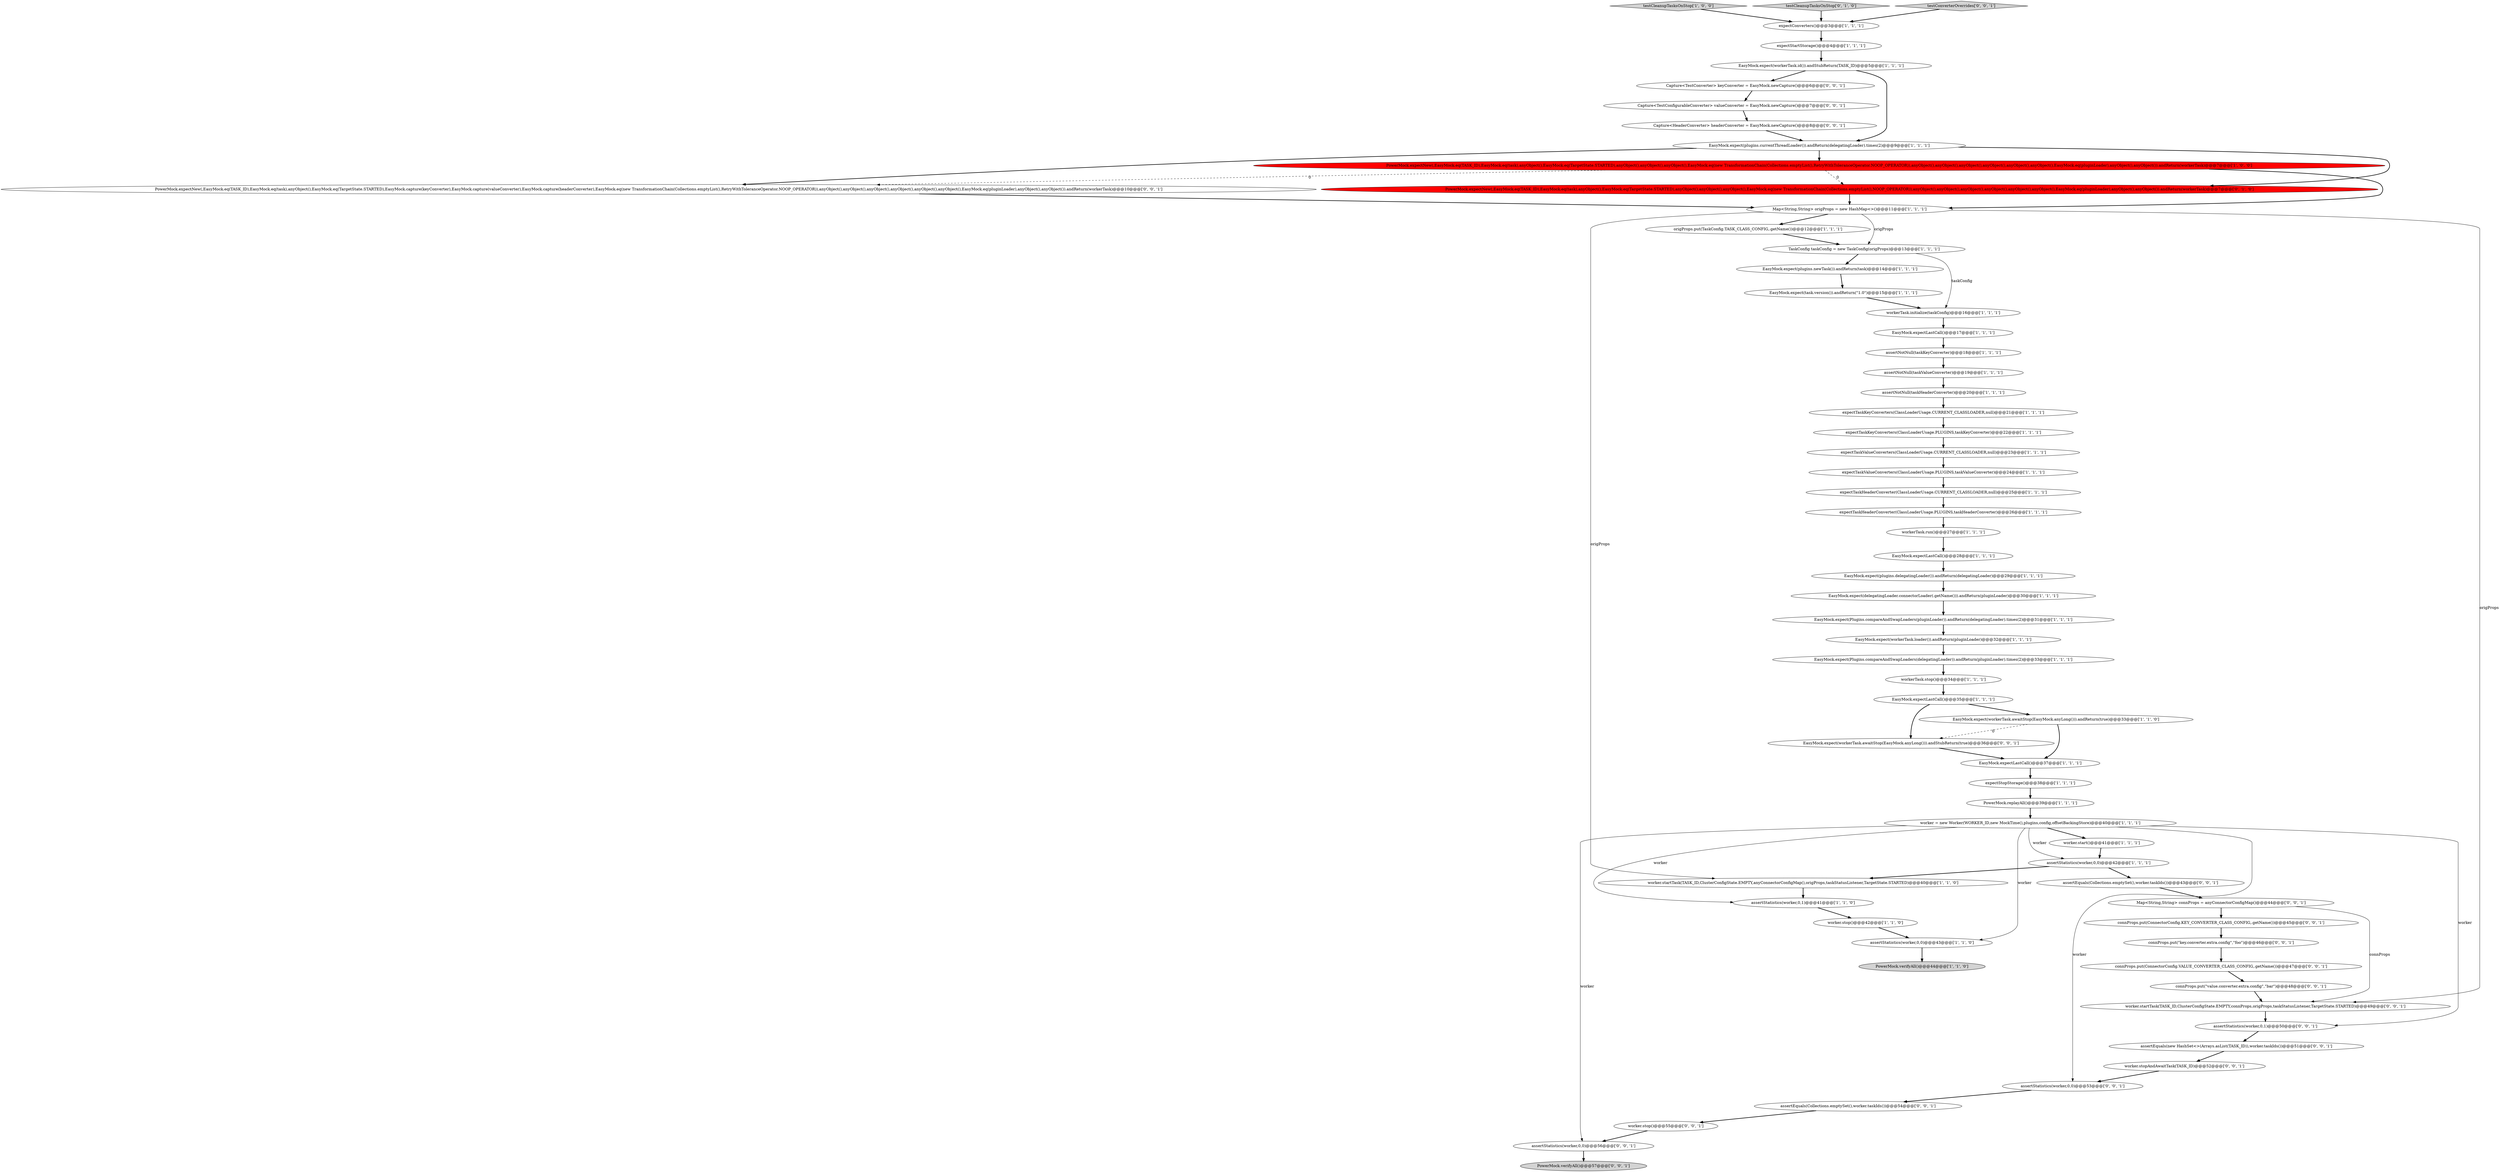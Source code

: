 digraph {
13 [style = filled, label = "assertNotNull(taskHeaderConverter)@@@20@@@['1', '1', '1']", fillcolor = white, shape = ellipse image = "AAA0AAABBB1BBB"];
15 [style = filled, label = "EasyMock.expect(workerTask.loader()).andReturn(pluginLoader)@@@32@@@['1', '1', '1']", fillcolor = white, shape = ellipse image = "AAA0AAABBB1BBB"];
39 [style = filled, label = "worker.start()@@@41@@@['1', '1', '1']", fillcolor = white, shape = ellipse image = "AAA0AAABBB1BBB"];
28 [style = filled, label = "PowerMock.expectNew(,EasyMock.eq(TASK_ID),EasyMock.eq(task),anyObject(),EasyMock.eq(TargetState.STARTED),anyObject(),anyObject(),anyObject(),EasyMock.eq(new TransformationChain(Collections.emptyList(),RetryWithToleranceOperator.NOOP_OPERATOR)),anyObject(),anyObject(),anyObject(),anyObject(),anyObject(),anyObject(),EasyMock.eq(pluginLoader),anyObject(),anyObject()).andReturn(workerTask)@@@7@@@['1', '0', '0']", fillcolor = red, shape = ellipse image = "AAA1AAABBB1BBB"];
42 [style = filled, label = "expectTaskKeyConverters(ClassLoaderUsage.CURRENT_CLASSLOADER,null)@@@21@@@['1', '1', '1']", fillcolor = white, shape = ellipse image = "AAA0AAABBB1BBB"];
32 [style = filled, label = "EasyMock.expect(plugins.currentThreadLoader()).andReturn(delegatingLoader).times(2)@@@9@@@['1', '1', '1']", fillcolor = white, shape = ellipse image = "AAA0AAABBB1BBB"];
24 [style = filled, label = "testCleanupTasksOnStop['1', '0', '0']", fillcolor = lightgray, shape = diamond image = "AAA0AAABBB1BBB"];
55 [style = filled, label = "connProps.put(ConnectorConfig.KEY_CONVERTER_CLASS_CONFIG,.getName())@@@45@@@['0', '0', '1']", fillcolor = white, shape = ellipse image = "AAA0AAABBB3BBB"];
64 [style = filled, label = "assertEquals(Collections.emptySet(),worker.taskIds())@@@43@@@['0', '0', '1']", fillcolor = white, shape = ellipse image = "AAA0AAABBB3BBB"];
10 [style = filled, label = "worker.stop()@@@42@@@['1', '1', '0']", fillcolor = white, shape = ellipse image = "AAA0AAABBB1BBB"];
46 [style = filled, label = "worker.startTask(TASK_ID,ClusterConfigState.EMPTY,connProps,origProps,taskStatusListener,TargetState.STARTED)@@@49@@@['0', '0', '1']", fillcolor = white, shape = ellipse image = "AAA0AAABBB3BBB"];
6 [style = filled, label = "assertStatistics(worker,0,0)@@@43@@@['1', '1', '0']", fillcolor = white, shape = ellipse image = "AAA0AAABBB1BBB"];
59 [style = filled, label = "PowerMock.verifyAll()@@@57@@@['0', '0', '1']", fillcolor = lightgray, shape = ellipse image = "AAA0AAABBB3BBB"];
37 [style = filled, label = "EasyMock.expect(workerTask.awaitStop(EasyMock.anyLong())).andReturn(true)@@@33@@@['1', '1', '0']", fillcolor = white, shape = ellipse image = "AAA0AAABBB1BBB"];
63 [style = filled, label = "connProps.put(\"value.converter.extra.config\",\"bar\")@@@48@@@['0', '0', '1']", fillcolor = white, shape = ellipse image = "AAA0AAABBB3BBB"];
12 [style = filled, label = "EasyMock.expect(plugins.delegatingLoader()).andReturn(delegatingLoader)@@@29@@@['1', '1', '1']", fillcolor = white, shape = ellipse image = "AAA0AAABBB1BBB"];
1 [style = filled, label = "assertNotNull(taskKeyConverter)@@@18@@@['1', '1', '1']", fillcolor = white, shape = ellipse image = "AAA0AAABBB1BBB"];
23 [style = filled, label = "EasyMock.expectLastCall()@@@37@@@['1', '1', '1']", fillcolor = white, shape = ellipse image = "AAA0AAABBB1BBB"];
25 [style = filled, label = "TaskConfig taskConfig = new TaskConfig(origProps)@@@13@@@['1', '1', '1']", fillcolor = white, shape = ellipse image = "AAA0AAABBB1BBB"];
17 [style = filled, label = "worker = new Worker(WORKER_ID,new MockTime(),plugins,config,offsetBackingStore)@@@40@@@['1', '1', '1']", fillcolor = white, shape = ellipse image = "AAA0AAABBB1BBB"];
43 [style = filled, label = "PowerMock.expectNew(,EasyMock.eq(TASK_ID),EasyMock.eq(task),anyObject(),EasyMock.eq(TargetState.STARTED),anyObject(),anyObject(),anyObject(),EasyMock.eq(new TransformationChain(Collections.emptyList(),NOOP_OPERATOR)),anyObject(),anyObject(),anyObject(),anyObject(),anyObject(),anyObject(),EasyMock.eq(pluginLoader),anyObject(),anyObject()).andReturn(workerTask)@@@7@@@['0', '1', '0']", fillcolor = red, shape = ellipse image = "AAA1AAABBB2BBB"];
5 [style = filled, label = "assertStatistics(worker,0,0)@@@42@@@['1', '1', '1']", fillcolor = white, shape = ellipse image = "AAA0AAABBB1BBB"];
27 [style = filled, label = "expectStopStorage()@@@38@@@['1', '1', '1']", fillcolor = white, shape = ellipse image = "AAA0AAABBB1BBB"];
45 [style = filled, label = "connProps.put(ConnectorConfig.VALUE_CONVERTER_CLASS_CONFIG,.getName())@@@47@@@['0', '0', '1']", fillcolor = white, shape = ellipse image = "AAA0AAABBB3BBB"];
60 [style = filled, label = "assertStatistics(worker,0,1)@@@50@@@['0', '0', '1']", fillcolor = white, shape = ellipse image = "AAA0AAABBB3BBB"];
56 [style = filled, label = "assertEquals(Collections.emptySet(),worker.taskIds())@@@54@@@['0', '0', '1']", fillcolor = white, shape = ellipse image = "AAA0AAABBB3BBB"];
0 [style = filled, label = "assertStatistics(worker,0,1)@@@41@@@['1', '1', '0']", fillcolor = white, shape = ellipse image = "AAA0AAABBB1BBB"];
48 [style = filled, label = "Map<String,String> connProps = anyConnectorConfigMap()@@@44@@@['0', '0', '1']", fillcolor = white, shape = ellipse image = "AAA0AAABBB3BBB"];
9 [style = filled, label = "expectConverters()@@@3@@@['1', '1', '1']", fillcolor = white, shape = ellipse image = "AAA0AAABBB1BBB"];
16 [style = filled, label = "expectTaskKeyConverters(ClassLoaderUsage.PLUGINS,taskKeyConverter)@@@22@@@['1', '1', '1']", fillcolor = white, shape = ellipse image = "AAA0AAABBB1BBB"];
58 [style = filled, label = "assertEquals(new HashSet<>(Arrays.asList(TASK_ID)),worker.taskIds())@@@51@@@['0', '0', '1']", fillcolor = white, shape = ellipse image = "AAA0AAABBB3BBB"];
21 [style = filled, label = "EasyMock.expect(Plugins.compareAndSwapLoaders(pluginLoader)).andReturn(delegatingLoader).times(2)@@@31@@@['1', '1', '1']", fillcolor = white, shape = ellipse image = "AAA0AAABBB1BBB"];
41 [style = filled, label = "EasyMock.expectLastCall()@@@17@@@['1', '1', '1']", fillcolor = white, shape = ellipse image = "AAA0AAABBB1BBB"];
31 [style = filled, label = "PowerMock.verifyAll()@@@44@@@['1', '1', '0']", fillcolor = lightgray, shape = ellipse image = "AAA0AAABBB1BBB"];
52 [style = filled, label = "Capture<TestConverter> keyConverter = EasyMock.newCapture()@@@6@@@['0', '0', '1']", fillcolor = white, shape = ellipse image = "AAA0AAABBB3BBB"];
53 [style = filled, label = "PowerMock.expectNew(,EasyMock.eq(TASK_ID),EasyMock.eq(task),anyObject(),EasyMock.eq(TargetState.STARTED),EasyMock.capture(keyConverter),EasyMock.capture(valueConverter),EasyMock.capture(headerConverter),EasyMock.eq(new TransformationChain(Collections.emptyList(),RetryWithToleranceOperator.NOOP_OPERATOR)),anyObject(),anyObject(),anyObject(),anyObject(),anyObject(),anyObject(),EasyMock.eq(pluginLoader),anyObject(),anyObject()).andReturn(workerTask)@@@10@@@['0', '0', '1']", fillcolor = white, shape = ellipse image = "AAA0AAABBB3BBB"];
65 [style = filled, label = "Capture<HeaderConverter> headerConverter = EasyMock.newCapture()@@@8@@@['0', '0', '1']", fillcolor = white, shape = ellipse image = "AAA0AAABBB3BBB"];
36 [style = filled, label = "EasyMock.expect(plugins.newTask()).andReturn(task)@@@14@@@['1', '1', '1']", fillcolor = white, shape = ellipse image = "AAA0AAABBB1BBB"];
44 [style = filled, label = "testCleanupTasksOnStop['0', '1', '0']", fillcolor = lightgray, shape = diamond image = "AAA0AAABBB2BBB"];
19 [style = filled, label = "workerTask.stop()@@@34@@@['1', '1', '1']", fillcolor = white, shape = ellipse image = "AAA0AAABBB1BBB"];
54 [style = filled, label = "worker.stopAndAwaitTask(TASK_ID)@@@52@@@['0', '0', '1']", fillcolor = white, shape = ellipse image = "AAA0AAABBB3BBB"];
3 [style = filled, label = "workerTask.initialize(taskConfig)@@@16@@@['1', '1', '1']", fillcolor = white, shape = ellipse image = "AAA0AAABBB1BBB"];
18 [style = filled, label = "expectTaskHeaderConverter(ClassLoaderUsage.CURRENT_CLASSLOADER,null)@@@25@@@['1', '1', '1']", fillcolor = white, shape = ellipse image = "AAA0AAABBB1BBB"];
38 [style = filled, label = "PowerMock.replayAll()@@@39@@@['1', '1', '1']", fillcolor = white, shape = ellipse image = "AAA0AAABBB1BBB"];
47 [style = filled, label = "Capture<TestConfigurableConverter> valueConverter = EasyMock.newCapture()@@@7@@@['0', '0', '1']", fillcolor = white, shape = ellipse image = "AAA0AAABBB3BBB"];
26 [style = filled, label = "EasyMock.expect(delegatingLoader.connectorLoader(.getName())).andReturn(pluginLoader)@@@30@@@['1', '1', '1']", fillcolor = white, shape = ellipse image = "AAA0AAABBB1BBB"];
14 [style = filled, label = "EasyMock.expectLastCall()@@@28@@@['1', '1', '1']", fillcolor = white, shape = ellipse image = "AAA0AAABBB1BBB"];
57 [style = filled, label = "assertStatistics(worker,0,0)@@@56@@@['0', '0', '1']", fillcolor = white, shape = ellipse image = "AAA0AAABBB3BBB"];
2 [style = filled, label = "expectTaskHeaderConverter(ClassLoaderUsage.PLUGINS,taskHeaderConverter)@@@26@@@['1', '1', '1']", fillcolor = white, shape = ellipse image = "AAA0AAABBB1BBB"];
50 [style = filled, label = "assertStatistics(worker,0,0)@@@53@@@['0', '0', '1']", fillcolor = white, shape = ellipse image = "AAA0AAABBB3BBB"];
11 [style = filled, label = "assertNotNull(taskValueConverter)@@@19@@@['1', '1', '1']", fillcolor = white, shape = ellipse image = "AAA0AAABBB1BBB"];
20 [style = filled, label = "EasyMock.expectLastCall()@@@35@@@['1', '1', '1']", fillcolor = white, shape = ellipse image = "AAA0AAABBB1BBB"];
51 [style = filled, label = "testConverterOverrides['0', '0', '1']", fillcolor = lightgray, shape = diamond image = "AAA0AAABBB3BBB"];
4 [style = filled, label = "expectTaskValueConverters(ClassLoaderUsage.PLUGINS,taskValueConverter)@@@24@@@['1', '1', '1']", fillcolor = white, shape = ellipse image = "AAA0AAABBB1BBB"];
62 [style = filled, label = "connProps.put(\"key.converter.extra.config\",\"foo\")@@@46@@@['0', '0', '1']", fillcolor = white, shape = ellipse image = "AAA0AAABBB3BBB"];
33 [style = filled, label = "EasyMock.expect(task.version()).andReturn(\"1.0\")@@@15@@@['1', '1', '1']", fillcolor = white, shape = ellipse image = "AAA0AAABBB1BBB"];
30 [style = filled, label = "workerTask.run()@@@27@@@['1', '1', '1']", fillcolor = white, shape = ellipse image = "AAA0AAABBB1BBB"];
40 [style = filled, label = "Map<String,String> origProps = new HashMap<>()@@@11@@@['1', '1', '1']", fillcolor = white, shape = ellipse image = "AAA0AAABBB1BBB"];
29 [style = filled, label = "EasyMock.expect(workerTask.id()).andStubReturn(TASK_ID)@@@5@@@['1', '1', '1']", fillcolor = white, shape = ellipse image = "AAA0AAABBB1BBB"];
22 [style = filled, label = "EasyMock.expect(Plugins.compareAndSwapLoaders(delegatingLoader)).andReturn(pluginLoader).times(2)@@@33@@@['1', '1', '1']", fillcolor = white, shape = ellipse image = "AAA0AAABBB1BBB"];
61 [style = filled, label = "worker.stop()@@@55@@@['0', '0', '1']", fillcolor = white, shape = ellipse image = "AAA0AAABBB3BBB"];
35 [style = filled, label = "origProps.put(TaskConfig.TASK_CLASS_CONFIG,.getName())@@@12@@@['1', '1', '1']", fillcolor = white, shape = ellipse image = "AAA0AAABBB1BBB"];
49 [style = filled, label = "EasyMock.expect(workerTask.awaitStop(EasyMock.anyLong())).andStubReturn(true)@@@36@@@['0', '0', '1']", fillcolor = white, shape = ellipse image = "AAA0AAABBB3BBB"];
34 [style = filled, label = "expectStartStorage()@@@4@@@['1', '1', '1']", fillcolor = white, shape = ellipse image = "AAA0AAABBB1BBB"];
7 [style = filled, label = "expectTaskValueConverters(ClassLoaderUsage.CURRENT_CLASSLOADER,null)@@@23@@@['1', '1', '1']", fillcolor = white, shape = ellipse image = "AAA0AAABBB1BBB"];
8 [style = filled, label = "worker.startTask(TASK_ID,ClusterConfigState.EMPTY,anyConnectorConfigMap(),origProps,taskStatusListener,TargetState.STARTED)@@@40@@@['1', '1', '0']", fillcolor = white, shape = ellipse image = "AAA0AAABBB1BBB"];
32->53 [style = bold, label=""];
34->29 [style = bold, label=""];
5->8 [style = bold, label=""];
40->8 [style = solid, label="origProps"];
27->38 [style = bold, label=""];
28->40 [style = bold, label=""];
40->35 [style = bold, label=""];
33->3 [style = bold, label=""];
13->42 [style = bold, label=""];
23->27 [style = bold, label=""];
45->63 [style = bold, label=""];
22->19 [style = bold, label=""];
48->46 [style = solid, label="connProps"];
17->50 [style = solid, label="worker"];
39->5 [style = bold, label=""];
28->53 [style = dashed, label="0"];
25->36 [style = bold, label=""];
17->0 [style = solid, label="worker"];
21->15 [style = bold, label=""];
19->20 [style = bold, label=""];
55->62 [style = bold, label=""];
51->9 [style = bold, label=""];
16->7 [style = bold, label=""];
62->45 [style = bold, label=""];
17->6 [style = solid, label="worker"];
42->16 [style = bold, label=""];
53->40 [style = bold, label=""];
50->56 [style = bold, label=""];
25->3 [style = solid, label="taskConfig"];
61->57 [style = bold, label=""];
4->18 [style = bold, label=""];
49->23 [style = bold, label=""];
56->61 [style = bold, label=""];
12->26 [style = bold, label=""];
7->4 [style = bold, label=""];
41->1 [style = bold, label=""];
32->43 [style = bold, label=""];
18->2 [style = bold, label=""];
57->59 [style = bold, label=""];
37->23 [style = bold, label=""];
36->33 [style = bold, label=""];
40->46 [style = solid, label="origProps"];
17->57 [style = solid, label="worker"];
10->6 [style = bold, label=""];
58->54 [style = bold, label=""];
29->52 [style = bold, label=""];
1->11 [style = bold, label=""];
15->22 [style = bold, label=""];
26->21 [style = bold, label=""];
35->25 [style = bold, label=""];
46->60 [style = bold, label=""];
8->0 [style = bold, label=""];
43->40 [style = bold, label=""];
60->58 [style = bold, label=""];
54->50 [style = bold, label=""];
40->25 [style = solid, label="origProps"];
0->10 [style = bold, label=""];
52->47 [style = bold, label=""];
6->31 [style = bold, label=""];
63->46 [style = bold, label=""];
28->43 [style = dashed, label="0"];
29->32 [style = bold, label=""];
3->41 [style = bold, label=""];
14->12 [style = bold, label=""];
11->13 [style = bold, label=""];
17->39 [style = bold, label=""];
48->55 [style = bold, label=""];
20->37 [style = bold, label=""];
17->60 [style = solid, label="worker"];
47->65 [style = bold, label=""];
30->14 [style = bold, label=""];
20->49 [style = bold, label=""];
17->5 [style = solid, label="worker"];
37->49 [style = dashed, label="0"];
2->30 [style = bold, label=""];
38->17 [style = bold, label=""];
32->28 [style = bold, label=""];
44->9 [style = bold, label=""];
64->48 [style = bold, label=""];
24->9 [style = bold, label=""];
5->64 [style = bold, label=""];
65->32 [style = bold, label=""];
9->34 [style = bold, label=""];
}
